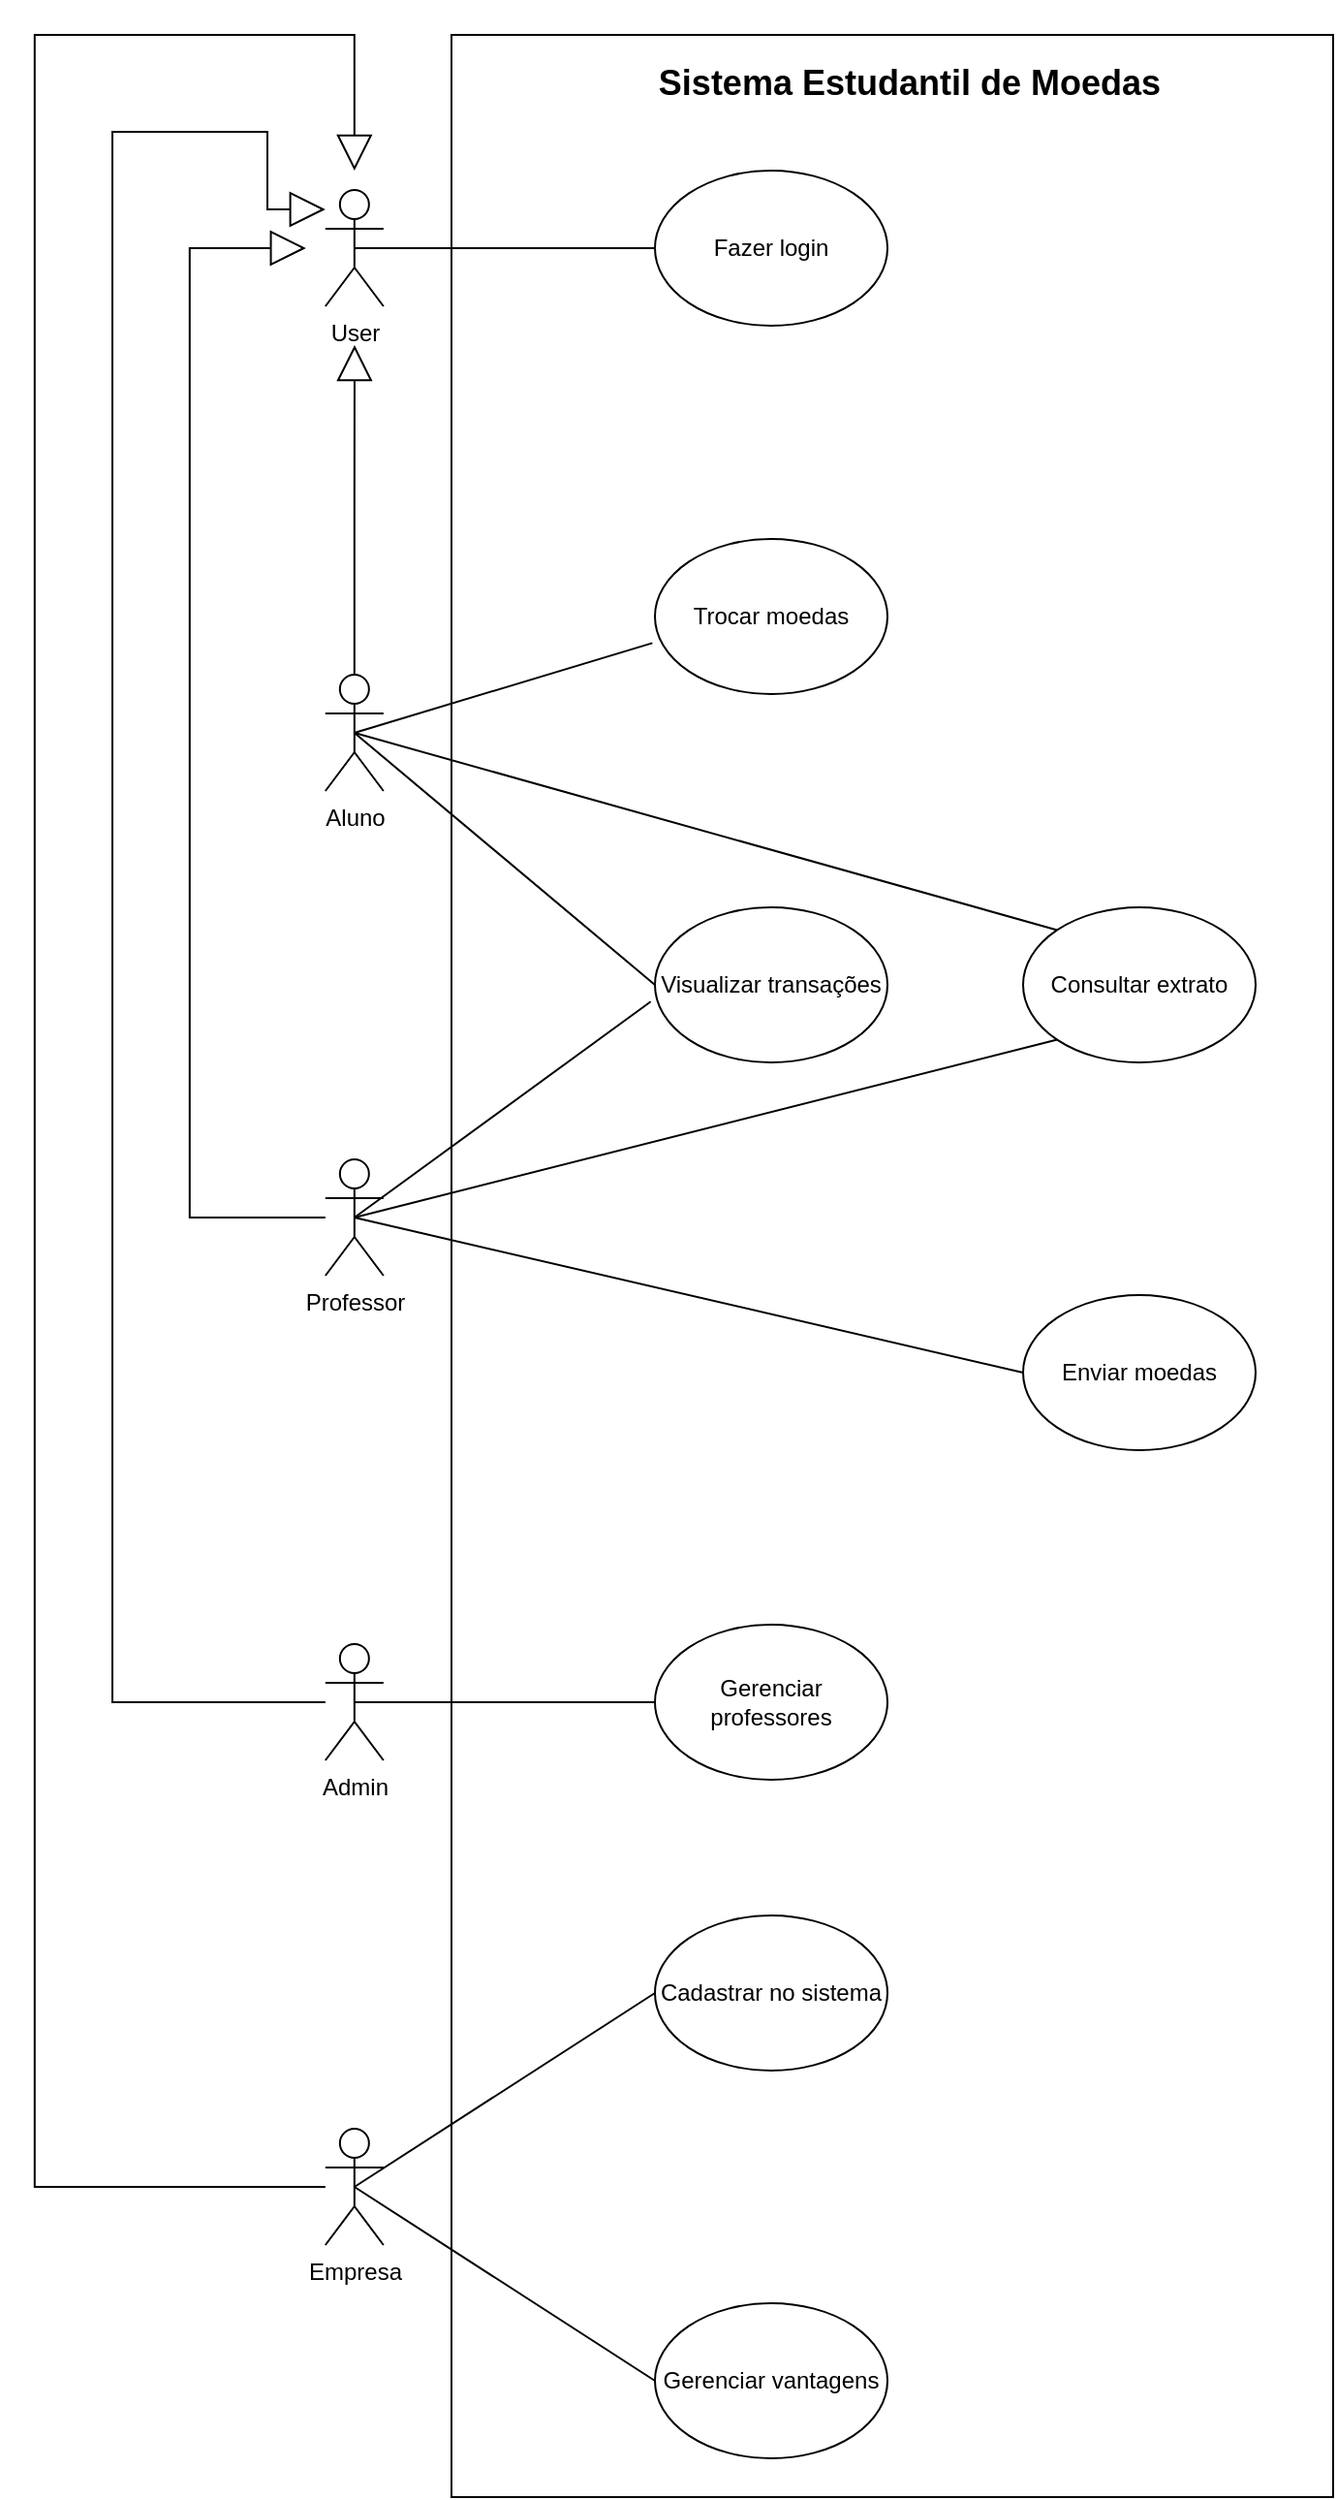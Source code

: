 <mxfile version="22.0.6" type="device">
  <diagram name="Página-1" id="0O9jW7Vgj1Rz3YdZnh-9">
    <mxGraphModel dx="2192" dy="1767" grid="1" gridSize="10" guides="1" tooltips="1" connect="1" arrows="1" fold="1" page="1" pageScale="1" pageWidth="827" pageHeight="1169" math="0" shadow="0">
      <root>
        <mxCell id="0" />
        <mxCell id="1" parent="0" />
        <mxCell id="3" value="" style="rounded=0;whiteSpace=wrap;html=1;fillColor=none;" parent="1" vertex="1">
          <mxGeometry x="-245" y="-650" width="455" height="1270" as="geometry" />
        </mxCell>
        <mxCell id="gTndqexRxWy94c6zoqIW-1" value="User" style="shape=umlActor;verticalLabelPosition=bottom;verticalAlign=top;html=1;outlineConnect=0;" parent="1" vertex="1">
          <mxGeometry x="-310.08" y="-570" width="30" height="60" as="geometry" />
        </mxCell>
        <mxCell id="gTndqexRxWy94c6zoqIW-11" style="edgeStyle=orthogonalEdgeStyle;rounded=0;orthogonalLoop=1;jettySize=auto;html=1;entryX=0;entryY=0.5;entryDx=0;entryDy=0;exitX=0.5;exitY=0.5;exitDx=0;exitDy=0;exitPerimeter=0;endArrow=none;endFill=0;" parent="1" source="gTndqexRxWy94c6zoqIW-1" target="gTndqexRxWy94c6zoqIW-10" edge="1">
          <mxGeometry relative="1" as="geometry" />
        </mxCell>
        <mxCell id="gTndqexRxWy94c6zoqIW-19" style="rounded=0;orthogonalLoop=1;jettySize=auto;html=1;entryX=-0.011;entryY=0.671;entryDx=0;entryDy=0;entryPerimeter=0;exitX=0.5;exitY=0.5;exitDx=0;exitDy=0;exitPerimeter=0;endArrow=none;endFill=0;" parent="1" source="gTndqexRxWy94c6zoqIW-2" target="gTndqexRxWy94c6zoqIW-21" edge="1">
          <mxGeometry relative="1" as="geometry">
            <mxPoint x="-70" y="-310" as="targetPoint" />
          </mxGeometry>
        </mxCell>
        <mxCell id="gTndqexRxWy94c6zoqIW-20" style="rounded=0;orthogonalLoop=1;jettySize=auto;html=1;entryX=0;entryY=0.5;entryDx=0;entryDy=0;exitX=0.5;exitY=0.5;exitDx=0;exitDy=0;exitPerimeter=0;endArrow=none;endFill=0;" parent="1" source="gTndqexRxWy94c6zoqIW-2" target="gTndqexRxWy94c6zoqIW-25" edge="1">
          <mxGeometry relative="1" as="geometry">
            <mxPoint x="-50" y="-150" as="targetPoint" />
          </mxGeometry>
        </mxCell>
        <mxCell id="gTndqexRxWy94c6zoqIW-27" style="rounded=0;orthogonalLoop=1;jettySize=auto;html=1;exitX=0.5;exitY=0.5;exitDx=0;exitDy=0;exitPerimeter=0;entryX=0;entryY=0;entryDx=0;entryDy=0;endArrow=none;endFill=0;" parent="1" source="gTndqexRxWy94c6zoqIW-2" target="gTndqexRxWy94c6zoqIW-13" edge="1">
          <mxGeometry relative="1" as="geometry">
            <Array as="points" />
          </mxGeometry>
        </mxCell>
        <mxCell id="eAov9SM9pAKhEpLikdVb-4" style="edgeStyle=orthogonalEdgeStyle;rounded=0;orthogonalLoop=1;jettySize=auto;html=1;endArrow=block;endFill=0;endSize=16;" edge="1" parent="1" source="gTndqexRxWy94c6zoqIW-2">
          <mxGeometry relative="1" as="geometry">
            <mxPoint x="-295" y="-490" as="targetPoint" />
          </mxGeometry>
        </mxCell>
        <mxCell id="gTndqexRxWy94c6zoqIW-2" value="Aluno" style="shape=umlActor;verticalLabelPosition=bottom;verticalAlign=top;html=1;outlineConnect=0;" parent="1" vertex="1">
          <mxGeometry x="-310.08" y="-320" width="30" height="60" as="geometry" />
        </mxCell>
        <mxCell id="gTndqexRxWy94c6zoqIW-12" style="rounded=0;orthogonalLoop=1;jettySize=auto;html=1;entryX=0;entryY=1;entryDx=0;entryDy=0;exitX=0.5;exitY=0.5;exitDx=0;exitDy=0;exitPerimeter=0;endArrow=none;endFill=0;" parent="1" source="gTndqexRxWy94c6zoqIW-3" target="gTndqexRxWy94c6zoqIW-13" edge="1">
          <mxGeometry relative="1" as="geometry">
            <mxPoint x="-30" y="-50" as="targetPoint" />
            <mxPoint x="-230" y="-50" as="sourcePoint" />
          </mxGeometry>
        </mxCell>
        <mxCell id="gTndqexRxWy94c6zoqIW-28" style="rounded=0;orthogonalLoop=1;jettySize=auto;html=1;entryX=0;entryY=0.5;entryDx=0;entryDy=0;exitX=0.5;exitY=0.5;exitDx=0;exitDy=0;exitPerimeter=0;endArrow=none;endFill=0;" parent="1" source="gTndqexRxWy94c6zoqIW-3" target="gTndqexRxWy94c6zoqIW-29" edge="1">
          <mxGeometry relative="1" as="geometry">
            <mxPoint x="-80" y="40" as="targetPoint" />
          </mxGeometry>
        </mxCell>
        <mxCell id="gTndqexRxWy94c6zoqIW-56" style="edgeStyle=orthogonalEdgeStyle;rounded=0;orthogonalLoop=1;jettySize=auto;html=1;endArrow=block;endFill=0;endSize=16;" parent="1" source="gTndqexRxWy94c6zoqIW-3" edge="1">
          <mxGeometry relative="1" as="geometry">
            <mxPoint x="-320.08" y="-540" as="targetPoint" />
            <mxPoint x="-320.08" y="-50" as="sourcePoint" />
            <Array as="points">
              <mxPoint x="-380.08" y="-40" />
              <mxPoint x="-380.08" y="-540" />
              <mxPoint x="-320.08" y="-540" />
            </Array>
          </mxGeometry>
        </mxCell>
        <mxCell id="gTndqexRxWy94c6zoqIW-3" value="Professor" style="shape=umlActor;verticalLabelPosition=bottom;verticalAlign=top;html=1;outlineConnect=0;" parent="1" vertex="1">
          <mxGeometry x="-310.08" y="-70" width="30" height="60" as="geometry" />
        </mxCell>
        <mxCell id="gTndqexRxWy94c6zoqIW-14" style="edgeStyle=orthogonalEdgeStyle;rounded=0;orthogonalLoop=1;jettySize=auto;html=1;entryX=0;entryY=0.5;entryDx=0;entryDy=0;exitX=0.5;exitY=0.5;exitDx=0;exitDy=0;exitPerimeter=0;endArrow=none;endFill=0;" parent="1" source="gTndqexRxWy94c6zoqIW-4" target="gTndqexRxWy94c6zoqIW-15" edge="1">
          <mxGeometry relative="1" as="geometry">
            <mxPoint x="-30" y="110" as="targetPoint" />
          </mxGeometry>
        </mxCell>
        <mxCell id="gTndqexRxWy94c6zoqIW-55" style="edgeStyle=orthogonalEdgeStyle;rounded=0;orthogonalLoop=1;jettySize=auto;html=1;endArrow=block;endFill=0;endSize=16;" parent="1" source="gTndqexRxWy94c6zoqIW-4" target="gTndqexRxWy94c6zoqIW-1" edge="1">
          <mxGeometry relative="1" as="geometry">
            <mxPoint x="-320.08" y="-570" as="targetPoint" />
            <mxPoint x="-320.08" y="210" as="sourcePoint" />
            <Array as="points">
              <mxPoint x="-420" y="210" />
              <mxPoint x="-420" y="-600" />
              <mxPoint x="-340" y="-600" />
              <mxPoint x="-340" y="-560" />
            </Array>
          </mxGeometry>
        </mxCell>
        <mxCell id="gTndqexRxWy94c6zoqIW-4" value="Admin" style="shape=umlActor;verticalLabelPosition=bottom;verticalAlign=top;html=1;outlineConnect=0;" parent="1" vertex="1">
          <mxGeometry x="-310.08" y="180" width="30" height="60" as="geometry" />
        </mxCell>
        <mxCell id="gTndqexRxWy94c6zoqIW-34" style="rounded=0;orthogonalLoop=1;jettySize=auto;html=1;entryX=0;entryY=0.5;entryDx=0;entryDy=0;exitX=0.5;exitY=0.5;exitDx=0;exitDy=0;exitPerimeter=0;endArrow=none;endFill=0;" parent="1" source="gTndqexRxWy94c6zoqIW-5" target="gTndqexRxWy94c6zoqIW-35" edge="1">
          <mxGeometry relative="1" as="geometry">
            <mxPoint x="-90" y="340" as="targetPoint" />
          </mxGeometry>
        </mxCell>
        <mxCell id="gTndqexRxWy94c6zoqIW-39" style="rounded=0;orthogonalLoop=1;jettySize=auto;html=1;entryX=0;entryY=0.5;entryDx=0;entryDy=0;exitX=0.5;exitY=0.5;exitDx=0;exitDy=0;exitPerimeter=0;endArrow=none;endFill=0;" parent="1" source="gTndqexRxWy94c6zoqIW-5" target="gTndqexRxWy94c6zoqIW-38" edge="1">
          <mxGeometry relative="1" as="geometry" />
        </mxCell>
        <mxCell id="gTndqexRxWy94c6zoqIW-52" style="edgeStyle=orthogonalEdgeStyle;rounded=0;orthogonalLoop=1;jettySize=auto;html=1;endArrow=block;endFill=0;endSize=16;" parent="1" source="gTndqexRxWy94c6zoqIW-5" edge="1">
          <mxGeometry relative="1" as="geometry">
            <mxPoint x="-295.08" y="-580" as="targetPoint" />
            <mxPoint x="-395.08" y="460" as="sourcePoint" />
            <Array as="points">
              <mxPoint x="-460.08" y="460" />
              <mxPoint x="-460.08" y="-650" />
              <mxPoint x="-295.08" y="-650" />
            </Array>
          </mxGeometry>
        </mxCell>
        <mxCell id="gTndqexRxWy94c6zoqIW-5" value="Empresa" style="shape=umlActor;verticalLabelPosition=bottom;verticalAlign=top;html=1;outlineConnect=0;" parent="1" vertex="1">
          <mxGeometry x="-310.08" y="430" width="30" height="60" as="geometry" />
        </mxCell>
        <mxCell id="gTndqexRxWy94c6zoqIW-10" value="Fazer login" style="ellipse;whiteSpace=wrap;html=1;" parent="1" vertex="1">
          <mxGeometry x="-140" y="-580" width="120" height="80" as="geometry" />
        </mxCell>
        <mxCell id="gTndqexRxWy94c6zoqIW-13" value="Consultar extrato" style="ellipse;whiteSpace=wrap;html=1;" parent="1" vertex="1">
          <mxGeometry x="50" y="-200" width="120" height="80" as="geometry" />
        </mxCell>
        <mxCell id="gTndqexRxWy94c6zoqIW-15" value="Gerenciar professores" style="ellipse;whiteSpace=wrap;html=1;" parent="1" vertex="1">
          <mxGeometry x="-140" y="170" width="120" height="80" as="geometry" />
        </mxCell>
        <mxCell id="gTndqexRxWy94c6zoqIW-21" value="Trocar moedas" style="ellipse;whiteSpace=wrap;html=1;" parent="1" vertex="1">
          <mxGeometry x="-140" y="-390" width="120" height="80" as="geometry" />
        </mxCell>
        <mxCell id="gTndqexRxWy94c6zoqIW-25" value="Visualizar transações" style="ellipse;whiteSpace=wrap;html=1;" parent="1" vertex="1">
          <mxGeometry x="-140" y="-200" width="120" height="80" as="geometry" />
        </mxCell>
        <mxCell id="gTndqexRxWy94c6zoqIW-26" style="rounded=0;orthogonalLoop=1;jettySize=auto;html=1;entryX=-0.018;entryY=0.608;entryDx=0;entryDy=0;entryPerimeter=0;exitX=0.5;exitY=0.5;exitDx=0;exitDy=0;exitPerimeter=0;endArrow=none;endFill=0;" parent="1" source="gTndqexRxWy94c6zoqIW-3" target="gTndqexRxWy94c6zoqIW-25" edge="1">
          <mxGeometry relative="1" as="geometry" />
        </mxCell>
        <mxCell id="gTndqexRxWy94c6zoqIW-29" value="Enviar moedas" style="ellipse;whiteSpace=wrap;html=1;" parent="1" vertex="1">
          <mxGeometry x="50" width="120" height="80" as="geometry" />
        </mxCell>
        <mxCell id="gTndqexRxWy94c6zoqIW-35" value="Cadastrar no sistema" style="ellipse;whiteSpace=wrap;html=1;" parent="1" vertex="1">
          <mxGeometry x="-140" y="320" width="120" height="80" as="geometry" />
        </mxCell>
        <mxCell id="gTndqexRxWy94c6zoqIW-38" value="Gerenciar vantagens" style="ellipse;whiteSpace=wrap;html=1;" parent="1" vertex="1">
          <mxGeometry x="-140" y="520" width="120" height="80" as="geometry" />
        </mxCell>
        <mxCell id="eAov9SM9pAKhEpLikdVb-3" value="&lt;font style=&quot;font-size: 18px;&quot;&gt;&lt;b&gt;Sistema Estudantil de Moedas&lt;/b&gt;&lt;/font&gt;" style="text;strokeColor=none;align=right;fillColor=none;html=1;verticalAlign=middle;whiteSpace=wrap;rounded=0;" vertex="1" parent="1">
          <mxGeometry x="-157.5" y="-640" width="280" height="30" as="geometry" />
        </mxCell>
      </root>
    </mxGraphModel>
  </diagram>
</mxfile>
